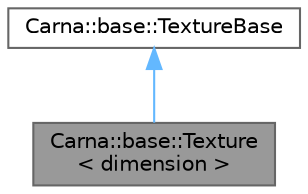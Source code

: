digraph "Carna::base::Texture&lt; dimension &gt;"
{
 // LATEX_PDF_SIZE
  bgcolor="transparent";
  edge [fontname=Helvetica,fontsize=10,labelfontname=Helvetica,labelfontsize=10];
  node [fontname=Helvetica,fontsize=10,shape=box,height=0.2,width=0.4];
  Node1 [id="Node000001",label="Carna::base::Texture\l\< dimension \>",height=0.2,width=0.4,color="gray40", fillcolor="grey60", style="filled", fontcolor="black",tooltip="Represents an OpenGL texture object. This class realizes the RAII-idiom."];
  Node2 -> Node1 [id="edge1_Node000001_Node000002",dir="back",color="steelblue1",style="solid",tooltip=" "];
  Node2 [id="Node000002",label="Carna::base::TextureBase",height=0.2,width=0.4,color="gray40", fillcolor="white", style="filled",URL="$classCarna_1_1base_1_1TextureBase.html",tooltip="Texture base class with dimension-independent definitions."];
}
